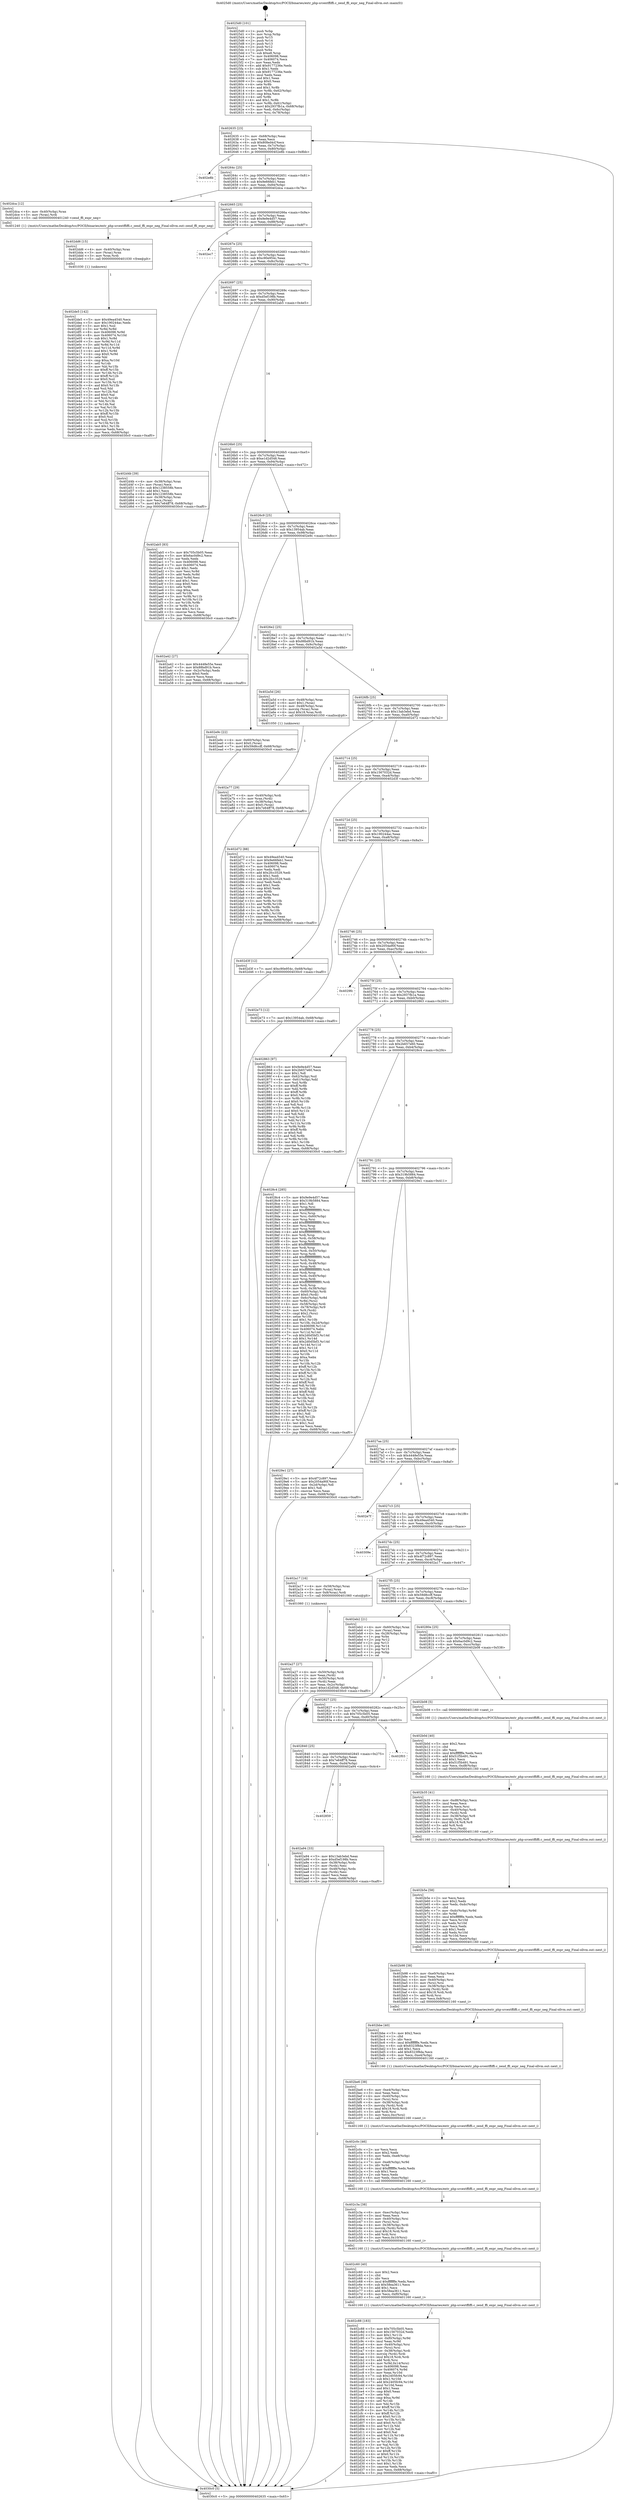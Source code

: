 digraph "0x4025d0" {
  label = "0x4025d0 (/mnt/c/Users/mathe/Desktop/tcc/POCII/binaries/extr_php-srcextffiffi.c_zend_ffi_expr_neg_Final-ollvm.out::main(0))"
  labelloc = "t"
  node[shape=record]

  Entry [label="",width=0.3,height=0.3,shape=circle,fillcolor=black,style=filled]
  "0x402635" [label="{
     0x402635 [23]\l
     | [instrs]\l
     &nbsp;&nbsp;0x402635 \<+3\>: mov -0x68(%rbp),%eax\l
     &nbsp;&nbsp;0x402638 \<+2\>: mov %eax,%ecx\l
     &nbsp;&nbsp;0x40263a \<+6\>: sub $0x80fed4cf,%ecx\l
     &nbsp;&nbsp;0x402640 \<+3\>: mov %eax,-0x7c(%rbp)\l
     &nbsp;&nbsp;0x402643 \<+3\>: mov %ecx,-0x80(%rbp)\l
     &nbsp;&nbsp;0x402646 \<+6\>: je 0000000000402e8b \<main+0x8bb\>\l
  }"]
  "0x402e8b" [label="{
     0x402e8b\l
  }", style=dashed]
  "0x40264c" [label="{
     0x40264c [25]\l
     | [instrs]\l
     &nbsp;&nbsp;0x40264c \<+5\>: jmp 0000000000402651 \<main+0x81\>\l
     &nbsp;&nbsp;0x402651 \<+3\>: mov -0x7c(%rbp),%eax\l
     &nbsp;&nbsp;0x402654 \<+5\>: sub $0x9e66feb1,%eax\l
     &nbsp;&nbsp;0x402659 \<+6\>: mov %eax,-0x84(%rbp)\l
     &nbsp;&nbsp;0x40265f \<+6\>: je 0000000000402dca \<main+0x7fa\>\l
  }"]
  Exit [label="",width=0.3,height=0.3,shape=circle,fillcolor=black,style=filled,peripheries=2]
  "0x402dca" [label="{
     0x402dca [12]\l
     | [instrs]\l
     &nbsp;&nbsp;0x402dca \<+4\>: mov -0x40(%rbp),%rax\l
     &nbsp;&nbsp;0x402dce \<+3\>: mov (%rax),%rdi\l
     &nbsp;&nbsp;0x402dd1 \<+5\>: call 0000000000401240 \<zend_ffi_expr_neg\>\l
     | [calls]\l
     &nbsp;&nbsp;0x401240 \{1\} (/mnt/c/Users/mathe/Desktop/tcc/POCII/binaries/extr_php-srcextffiffi.c_zend_ffi_expr_neg_Final-ollvm.out::zend_ffi_expr_neg)\l
  }"]
  "0x402665" [label="{
     0x402665 [25]\l
     | [instrs]\l
     &nbsp;&nbsp;0x402665 \<+5\>: jmp 000000000040266a \<main+0x9a\>\l
     &nbsp;&nbsp;0x40266a \<+3\>: mov -0x7c(%rbp),%eax\l
     &nbsp;&nbsp;0x40266d \<+5\>: sub $0x9e9e4d57,%eax\l
     &nbsp;&nbsp;0x402672 \<+6\>: mov %eax,-0x88(%rbp)\l
     &nbsp;&nbsp;0x402678 \<+6\>: je 0000000000402ec7 \<main+0x8f7\>\l
  }"]
  "0x402de5" [label="{
     0x402de5 [142]\l
     | [instrs]\l
     &nbsp;&nbsp;0x402de5 \<+5\>: mov $0x49ea4540,%ecx\l
     &nbsp;&nbsp;0x402dea \<+5\>: mov $0x190244ac,%edx\l
     &nbsp;&nbsp;0x402def \<+3\>: mov $0x1,%sil\l
     &nbsp;&nbsp;0x402df2 \<+3\>: xor %r8d,%r8d\l
     &nbsp;&nbsp;0x402df5 \<+8\>: mov 0x406098,%r9d\l
     &nbsp;&nbsp;0x402dfd \<+8\>: mov 0x406074,%r10d\l
     &nbsp;&nbsp;0x402e05 \<+4\>: sub $0x1,%r8d\l
     &nbsp;&nbsp;0x402e09 \<+3\>: mov %r9d,%r11d\l
     &nbsp;&nbsp;0x402e0c \<+3\>: add %r8d,%r11d\l
     &nbsp;&nbsp;0x402e0f \<+4\>: imul %r11d,%r9d\l
     &nbsp;&nbsp;0x402e13 \<+4\>: and $0x1,%r9d\l
     &nbsp;&nbsp;0x402e17 \<+4\>: cmp $0x0,%r9d\l
     &nbsp;&nbsp;0x402e1b \<+3\>: sete %bl\l
     &nbsp;&nbsp;0x402e1e \<+4\>: cmp $0xa,%r10d\l
     &nbsp;&nbsp;0x402e22 \<+4\>: setl %r14b\l
     &nbsp;&nbsp;0x402e26 \<+3\>: mov %bl,%r15b\l
     &nbsp;&nbsp;0x402e29 \<+4\>: xor $0xff,%r15b\l
     &nbsp;&nbsp;0x402e2d \<+3\>: mov %r14b,%r12b\l
     &nbsp;&nbsp;0x402e30 \<+4\>: xor $0xff,%r12b\l
     &nbsp;&nbsp;0x402e34 \<+4\>: xor $0x0,%sil\l
     &nbsp;&nbsp;0x402e38 \<+3\>: mov %r15b,%r13b\l
     &nbsp;&nbsp;0x402e3b \<+4\>: and $0x0,%r13b\l
     &nbsp;&nbsp;0x402e3f \<+3\>: and %sil,%bl\l
     &nbsp;&nbsp;0x402e42 \<+3\>: mov %r12b,%al\l
     &nbsp;&nbsp;0x402e45 \<+2\>: and $0x0,%al\l
     &nbsp;&nbsp;0x402e47 \<+3\>: and %sil,%r14b\l
     &nbsp;&nbsp;0x402e4a \<+3\>: or %bl,%r13b\l
     &nbsp;&nbsp;0x402e4d \<+3\>: or %r14b,%al\l
     &nbsp;&nbsp;0x402e50 \<+3\>: xor %al,%r13b\l
     &nbsp;&nbsp;0x402e53 \<+3\>: or %r12b,%r15b\l
     &nbsp;&nbsp;0x402e56 \<+4\>: xor $0xff,%r15b\l
     &nbsp;&nbsp;0x402e5a \<+4\>: or $0x0,%sil\l
     &nbsp;&nbsp;0x402e5e \<+3\>: and %sil,%r15b\l
     &nbsp;&nbsp;0x402e61 \<+3\>: or %r15b,%r13b\l
     &nbsp;&nbsp;0x402e64 \<+4\>: test $0x1,%r13b\l
     &nbsp;&nbsp;0x402e68 \<+3\>: cmovne %edx,%ecx\l
     &nbsp;&nbsp;0x402e6b \<+3\>: mov %ecx,-0x68(%rbp)\l
     &nbsp;&nbsp;0x402e6e \<+5\>: jmp 00000000004030c0 \<main+0xaf0\>\l
  }"]
  "0x402ec7" [label="{
     0x402ec7\l
  }", style=dashed]
  "0x40267e" [label="{
     0x40267e [25]\l
     | [instrs]\l
     &nbsp;&nbsp;0x40267e \<+5\>: jmp 0000000000402683 \<main+0xb3\>\l
     &nbsp;&nbsp;0x402683 \<+3\>: mov -0x7c(%rbp),%eax\l
     &nbsp;&nbsp;0x402686 \<+5\>: sub $0xc90e954c,%eax\l
     &nbsp;&nbsp;0x40268b \<+6\>: mov %eax,-0x8c(%rbp)\l
     &nbsp;&nbsp;0x402691 \<+6\>: je 0000000000402d4b \<main+0x77b\>\l
  }"]
  "0x402dd6" [label="{
     0x402dd6 [15]\l
     | [instrs]\l
     &nbsp;&nbsp;0x402dd6 \<+4\>: mov -0x40(%rbp),%rax\l
     &nbsp;&nbsp;0x402dda \<+3\>: mov (%rax),%rax\l
     &nbsp;&nbsp;0x402ddd \<+3\>: mov %rax,%rdi\l
     &nbsp;&nbsp;0x402de0 \<+5\>: call 0000000000401030 \<free@plt\>\l
     | [calls]\l
     &nbsp;&nbsp;0x401030 \{1\} (unknown)\l
  }"]
  "0x402d4b" [label="{
     0x402d4b [39]\l
     | [instrs]\l
     &nbsp;&nbsp;0x402d4b \<+4\>: mov -0x38(%rbp),%rax\l
     &nbsp;&nbsp;0x402d4f \<+2\>: mov (%rax),%ecx\l
     &nbsp;&nbsp;0x402d51 \<+6\>: sub $0x1238558b,%ecx\l
     &nbsp;&nbsp;0x402d57 \<+3\>: add $0x1,%ecx\l
     &nbsp;&nbsp;0x402d5a \<+6\>: add $0x1238558b,%ecx\l
     &nbsp;&nbsp;0x402d60 \<+4\>: mov -0x38(%rbp),%rax\l
     &nbsp;&nbsp;0x402d64 \<+2\>: mov %ecx,(%rax)\l
     &nbsp;&nbsp;0x402d66 \<+7\>: movl $0x7e64ff78,-0x68(%rbp)\l
     &nbsp;&nbsp;0x402d6d \<+5\>: jmp 00000000004030c0 \<main+0xaf0\>\l
  }"]
  "0x402697" [label="{
     0x402697 [25]\l
     | [instrs]\l
     &nbsp;&nbsp;0x402697 \<+5\>: jmp 000000000040269c \<main+0xcc\>\l
     &nbsp;&nbsp;0x40269c \<+3\>: mov -0x7c(%rbp),%eax\l
     &nbsp;&nbsp;0x40269f \<+5\>: sub $0xd5ef198b,%eax\l
     &nbsp;&nbsp;0x4026a4 \<+6\>: mov %eax,-0x90(%rbp)\l
     &nbsp;&nbsp;0x4026aa \<+6\>: je 0000000000402ab5 \<main+0x4e5\>\l
  }"]
  "0x402c88" [label="{
     0x402c88 [183]\l
     | [instrs]\l
     &nbsp;&nbsp;0x402c88 \<+5\>: mov $0x705c5b05,%ecx\l
     &nbsp;&nbsp;0x402c8d \<+5\>: mov $0x1567032d,%edx\l
     &nbsp;&nbsp;0x402c92 \<+3\>: mov $0x1,%r11b\l
     &nbsp;&nbsp;0x402c95 \<+7\>: mov -0xf0(%rbp),%r9d\l
     &nbsp;&nbsp;0x402c9c \<+4\>: imul %eax,%r9d\l
     &nbsp;&nbsp;0x402ca0 \<+4\>: mov -0x40(%rbp),%rsi\l
     &nbsp;&nbsp;0x402ca4 \<+3\>: mov (%rsi),%rsi\l
     &nbsp;&nbsp;0x402ca7 \<+4\>: mov -0x38(%rbp),%rdi\l
     &nbsp;&nbsp;0x402cab \<+3\>: movslq (%rdi),%rdi\l
     &nbsp;&nbsp;0x402cae \<+4\>: imul $0x18,%rdi,%rdi\l
     &nbsp;&nbsp;0x402cb2 \<+3\>: add %rdi,%rsi\l
     &nbsp;&nbsp;0x402cb5 \<+4\>: mov %r9d,0x14(%rsi)\l
     &nbsp;&nbsp;0x402cb9 \<+7\>: mov 0x406098,%eax\l
     &nbsp;&nbsp;0x402cc0 \<+8\>: mov 0x406074,%r9d\l
     &nbsp;&nbsp;0x402cc8 \<+3\>: mov %eax,%r10d\l
     &nbsp;&nbsp;0x402ccb \<+7\>: sub $0x2405fc94,%r10d\l
     &nbsp;&nbsp;0x402cd2 \<+4\>: sub $0x1,%r10d\l
     &nbsp;&nbsp;0x402cd6 \<+7\>: add $0x2405fc94,%r10d\l
     &nbsp;&nbsp;0x402cdd \<+4\>: imul %r10d,%eax\l
     &nbsp;&nbsp;0x402ce1 \<+3\>: and $0x1,%eax\l
     &nbsp;&nbsp;0x402ce4 \<+3\>: cmp $0x0,%eax\l
     &nbsp;&nbsp;0x402ce7 \<+3\>: sete %bl\l
     &nbsp;&nbsp;0x402cea \<+4\>: cmp $0xa,%r9d\l
     &nbsp;&nbsp;0x402cee \<+4\>: setl %r14b\l
     &nbsp;&nbsp;0x402cf2 \<+3\>: mov %bl,%r15b\l
     &nbsp;&nbsp;0x402cf5 \<+4\>: xor $0xff,%r15b\l
     &nbsp;&nbsp;0x402cf9 \<+3\>: mov %r14b,%r12b\l
     &nbsp;&nbsp;0x402cfc \<+4\>: xor $0xff,%r12b\l
     &nbsp;&nbsp;0x402d00 \<+4\>: xor $0x0,%r11b\l
     &nbsp;&nbsp;0x402d04 \<+3\>: mov %r15b,%r13b\l
     &nbsp;&nbsp;0x402d07 \<+4\>: and $0x0,%r13b\l
     &nbsp;&nbsp;0x402d0b \<+3\>: and %r11b,%bl\l
     &nbsp;&nbsp;0x402d0e \<+3\>: mov %r12b,%al\l
     &nbsp;&nbsp;0x402d11 \<+2\>: and $0x0,%al\l
     &nbsp;&nbsp;0x402d13 \<+3\>: and %r11b,%r14b\l
     &nbsp;&nbsp;0x402d16 \<+3\>: or %bl,%r13b\l
     &nbsp;&nbsp;0x402d19 \<+3\>: or %r14b,%al\l
     &nbsp;&nbsp;0x402d1c \<+3\>: xor %al,%r13b\l
     &nbsp;&nbsp;0x402d1f \<+3\>: or %r12b,%r15b\l
     &nbsp;&nbsp;0x402d22 \<+4\>: xor $0xff,%r15b\l
     &nbsp;&nbsp;0x402d26 \<+4\>: or $0x0,%r11b\l
     &nbsp;&nbsp;0x402d2a \<+3\>: and %r11b,%r15b\l
     &nbsp;&nbsp;0x402d2d \<+3\>: or %r15b,%r13b\l
     &nbsp;&nbsp;0x402d30 \<+4\>: test $0x1,%r13b\l
     &nbsp;&nbsp;0x402d34 \<+3\>: cmovne %edx,%ecx\l
     &nbsp;&nbsp;0x402d37 \<+3\>: mov %ecx,-0x68(%rbp)\l
     &nbsp;&nbsp;0x402d3a \<+5\>: jmp 00000000004030c0 \<main+0xaf0\>\l
  }"]
  "0x402ab5" [label="{
     0x402ab5 [83]\l
     | [instrs]\l
     &nbsp;&nbsp;0x402ab5 \<+5\>: mov $0x705c5b05,%eax\l
     &nbsp;&nbsp;0x402aba \<+5\>: mov $0x6ac0d9c2,%ecx\l
     &nbsp;&nbsp;0x402abf \<+2\>: xor %edx,%edx\l
     &nbsp;&nbsp;0x402ac1 \<+7\>: mov 0x406098,%esi\l
     &nbsp;&nbsp;0x402ac8 \<+7\>: mov 0x406074,%edi\l
     &nbsp;&nbsp;0x402acf \<+3\>: sub $0x1,%edx\l
     &nbsp;&nbsp;0x402ad2 \<+3\>: mov %esi,%r8d\l
     &nbsp;&nbsp;0x402ad5 \<+3\>: add %edx,%r8d\l
     &nbsp;&nbsp;0x402ad8 \<+4\>: imul %r8d,%esi\l
     &nbsp;&nbsp;0x402adc \<+3\>: and $0x1,%esi\l
     &nbsp;&nbsp;0x402adf \<+3\>: cmp $0x0,%esi\l
     &nbsp;&nbsp;0x402ae2 \<+4\>: sete %r9b\l
     &nbsp;&nbsp;0x402ae6 \<+3\>: cmp $0xa,%edi\l
     &nbsp;&nbsp;0x402ae9 \<+4\>: setl %r10b\l
     &nbsp;&nbsp;0x402aed \<+3\>: mov %r9b,%r11b\l
     &nbsp;&nbsp;0x402af0 \<+3\>: and %r10b,%r11b\l
     &nbsp;&nbsp;0x402af3 \<+3\>: xor %r10b,%r9b\l
     &nbsp;&nbsp;0x402af6 \<+3\>: or %r9b,%r11b\l
     &nbsp;&nbsp;0x402af9 \<+4\>: test $0x1,%r11b\l
     &nbsp;&nbsp;0x402afd \<+3\>: cmovne %ecx,%eax\l
     &nbsp;&nbsp;0x402b00 \<+3\>: mov %eax,-0x68(%rbp)\l
     &nbsp;&nbsp;0x402b03 \<+5\>: jmp 00000000004030c0 \<main+0xaf0\>\l
  }"]
  "0x4026b0" [label="{
     0x4026b0 [25]\l
     | [instrs]\l
     &nbsp;&nbsp;0x4026b0 \<+5\>: jmp 00000000004026b5 \<main+0xe5\>\l
     &nbsp;&nbsp;0x4026b5 \<+3\>: mov -0x7c(%rbp),%eax\l
     &nbsp;&nbsp;0x4026b8 \<+5\>: sub $0xe1d2d548,%eax\l
     &nbsp;&nbsp;0x4026bd \<+6\>: mov %eax,-0x94(%rbp)\l
     &nbsp;&nbsp;0x4026c3 \<+6\>: je 0000000000402a42 \<main+0x472\>\l
  }"]
  "0x402c60" [label="{
     0x402c60 [40]\l
     | [instrs]\l
     &nbsp;&nbsp;0x402c60 \<+5\>: mov $0x2,%ecx\l
     &nbsp;&nbsp;0x402c65 \<+1\>: cltd\l
     &nbsp;&nbsp;0x402c66 \<+2\>: idiv %ecx\l
     &nbsp;&nbsp;0x402c68 \<+6\>: imul $0xfffffffe,%edx,%ecx\l
     &nbsp;&nbsp;0x402c6e \<+6\>: sub $0x58ea3611,%ecx\l
     &nbsp;&nbsp;0x402c74 \<+3\>: add $0x1,%ecx\l
     &nbsp;&nbsp;0x402c77 \<+6\>: add $0x58ea3611,%ecx\l
     &nbsp;&nbsp;0x402c7d \<+6\>: mov %ecx,-0xf0(%rbp)\l
     &nbsp;&nbsp;0x402c83 \<+5\>: call 0000000000401160 \<next_i\>\l
     | [calls]\l
     &nbsp;&nbsp;0x401160 \{1\} (/mnt/c/Users/mathe/Desktop/tcc/POCII/binaries/extr_php-srcextffiffi.c_zend_ffi_expr_neg_Final-ollvm.out::next_i)\l
  }"]
  "0x402a42" [label="{
     0x402a42 [27]\l
     | [instrs]\l
     &nbsp;&nbsp;0x402a42 \<+5\>: mov $0x4448e55e,%eax\l
     &nbsp;&nbsp;0x402a47 \<+5\>: mov $0x88bd91b,%ecx\l
     &nbsp;&nbsp;0x402a4c \<+3\>: mov -0x2c(%rbp),%edx\l
     &nbsp;&nbsp;0x402a4f \<+3\>: cmp $0x0,%edx\l
     &nbsp;&nbsp;0x402a52 \<+3\>: cmove %ecx,%eax\l
     &nbsp;&nbsp;0x402a55 \<+3\>: mov %eax,-0x68(%rbp)\l
     &nbsp;&nbsp;0x402a58 \<+5\>: jmp 00000000004030c0 \<main+0xaf0\>\l
  }"]
  "0x4026c9" [label="{
     0x4026c9 [25]\l
     | [instrs]\l
     &nbsp;&nbsp;0x4026c9 \<+5\>: jmp 00000000004026ce \<main+0xfe\>\l
     &nbsp;&nbsp;0x4026ce \<+3\>: mov -0x7c(%rbp),%eax\l
     &nbsp;&nbsp;0x4026d1 \<+5\>: sub $0x13954ab,%eax\l
     &nbsp;&nbsp;0x4026d6 \<+6\>: mov %eax,-0x98(%rbp)\l
     &nbsp;&nbsp;0x4026dc \<+6\>: je 0000000000402e9c \<main+0x8cc\>\l
  }"]
  "0x402c3a" [label="{
     0x402c3a [38]\l
     | [instrs]\l
     &nbsp;&nbsp;0x402c3a \<+6\>: mov -0xec(%rbp),%ecx\l
     &nbsp;&nbsp;0x402c40 \<+3\>: imul %eax,%ecx\l
     &nbsp;&nbsp;0x402c43 \<+4\>: mov -0x40(%rbp),%rsi\l
     &nbsp;&nbsp;0x402c47 \<+3\>: mov (%rsi),%rsi\l
     &nbsp;&nbsp;0x402c4a \<+4\>: mov -0x38(%rbp),%rdi\l
     &nbsp;&nbsp;0x402c4e \<+3\>: movslq (%rdi),%rdi\l
     &nbsp;&nbsp;0x402c51 \<+4\>: imul $0x18,%rdi,%rdi\l
     &nbsp;&nbsp;0x402c55 \<+3\>: add %rdi,%rsi\l
     &nbsp;&nbsp;0x402c58 \<+3\>: mov %ecx,0x10(%rsi)\l
     &nbsp;&nbsp;0x402c5b \<+5\>: call 0000000000401160 \<next_i\>\l
     | [calls]\l
     &nbsp;&nbsp;0x401160 \{1\} (/mnt/c/Users/mathe/Desktop/tcc/POCII/binaries/extr_php-srcextffiffi.c_zend_ffi_expr_neg_Final-ollvm.out::next_i)\l
  }"]
  "0x402e9c" [label="{
     0x402e9c [22]\l
     | [instrs]\l
     &nbsp;&nbsp;0x402e9c \<+4\>: mov -0x60(%rbp),%rax\l
     &nbsp;&nbsp;0x402ea0 \<+6\>: movl $0x0,(%rax)\l
     &nbsp;&nbsp;0x402ea6 \<+7\>: movl $0x59d8ccff,-0x68(%rbp)\l
     &nbsp;&nbsp;0x402ead \<+5\>: jmp 00000000004030c0 \<main+0xaf0\>\l
  }"]
  "0x4026e2" [label="{
     0x4026e2 [25]\l
     | [instrs]\l
     &nbsp;&nbsp;0x4026e2 \<+5\>: jmp 00000000004026e7 \<main+0x117\>\l
     &nbsp;&nbsp;0x4026e7 \<+3\>: mov -0x7c(%rbp),%eax\l
     &nbsp;&nbsp;0x4026ea \<+5\>: sub $0x88bd91b,%eax\l
     &nbsp;&nbsp;0x4026ef \<+6\>: mov %eax,-0x9c(%rbp)\l
     &nbsp;&nbsp;0x4026f5 \<+6\>: je 0000000000402a5d \<main+0x48d\>\l
  }"]
  "0x402c0c" [label="{
     0x402c0c [46]\l
     | [instrs]\l
     &nbsp;&nbsp;0x402c0c \<+2\>: xor %ecx,%ecx\l
     &nbsp;&nbsp;0x402c0e \<+5\>: mov $0x2,%edx\l
     &nbsp;&nbsp;0x402c13 \<+6\>: mov %edx,-0xe8(%rbp)\l
     &nbsp;&nbsp;0x402c19 \<+1\>: cltd\l
     &nbsp;&nbsp;0x402c1a \<+7\>: mov -0xe8(%rbp),%r9d\l
     &nbsp;&nbsp;0x402c21 \<+3\>: idiv %r9d\l
     &nbsp;&nbsp;0x402c24 \<+6\>: imul $0xfffffffe,%edx,%edx\l
     &nbsp;&nbsp;0x402c2a \<+3\>: sub $0x1,%ecx\l
     &nbsp;&nbsp;0x402c2d \<+2\>: sub %ecx,%edx\l
     &nbsp;&nbsp;0x402c2f \<+6\>: mov %edx,-0xec(%rbp)\l
     &nbsp;&nbsp;0x402c35 \<+5\>: call 0000000000401160 \<next_i\>\l
     | [calls]\l
     &nbsp;&nbsp;0x401160 \{1\} (/mnt/c/Users/mathe/Desktop/tcc/POCII/binaries/extr_php-srcextffiffi.c_zend_ffi_expr_neg_Final-ollvm.out::next_i)\l
  }"]
  "0x402a5d" [label="{
     0x402a5d [26]\l
     | [instrs]\l
     &nbsp;&nbsp;0x402a5d \<+4\>: mov -0x48(%rbp),%rax\l
     &nbsp;&nbsp;0x402a61 \<+6\>: movl $0x1,(%rax)\l
     &nbsp;&nbsp;0x402a67 \<+4\>: mov -0x48(%rbp),%rax\l
     &nbsp;&nbsp;0x402a6b \<+3\>: movslq (%rax),%rax\l
     &nbsp;&nbsp;0x402a6e \<+4\>: imul $0x18,%rax,%rdi\l
     &nbsp;&nbsp;0x402a72 \<+5\>: call 0000000000401050 \<malloc@plt\>\l
     | [calls]\l
     &nbsp;&nbsp;0x401050 \{1\} (unknown)\l
  }"]
  "0x4026fb" [label="{
     0x4026fb [25]\l
     | [instrs]\l
     &nbsp;&nbsp;0x4026fb \<+5\>: jmp 0000000000402700 \<main+0x130\>\l
     &nbsp;&nbsp;0x402700 \<+3\>: mov -0x7c(%rbp),%eax\l
     &nbsp;&nbsp;0x402703 \<+5\>: sub $0x13ab3ebd,%eax\l
     &nbsp;&nbsp;0x402708 \<+6\>: mov %eax,-0xa0(%rbp)\l
     &nbsp;&nbsp;0x40270e \<+6\>: je 0000000000402d72 \<main+0x7a2\>\l
  }"]
  "0x402be6" [label="{
     0x402be6 [38]\l
     | [instrs]\l
     &nbsp;&nbsp;0x402be6 \<+6\>: mov -0xe4(%rbp),%ecx\l
     &nbsp;&nbsp;0x402bec \<+3\>: imul %eax,%ecx\l
     &nbsp;&nbsp;0x402bef \<+4\>: mov -0x40(%rbp),%rsi\l
     &nbsp;&nbsp;0x402bf3 \<+3\>: mov (%rsi),%rsi\l
     &nbsp;&nbsp;0x402bf6 \<+4\>: mov -0x38(%rbp),%rdi\l
     &nbsp;&nbsp;0x402bfa \<+3\>: movslq (%rdi),%rdi\l
     &nbsp;&nbsp;0x402bfd \<+4\>: imul $0x18,%rdi,%rdi\l
     &nbsp;&nbsp;0x402c01 \<+3\>: add %rdi,%rsi\l
     &nbsp;&nbsp;0x402c04 \<+3\>: mov %ecx,0xc(%rsi)\l
     &nbsp;&nbsp;0x402c07 \<+5\>: call 0000000000401160 \<next_i\>\l
     | [calls]\l
     &nbsp;&nbsp;0x401160 \{1\} (/mnt/c/Users/mathe/Desktop/tcc/POCII/binaries/extr_php-srcextffiffi.c_zend_ffi_expr_neg_Final-ollvm.out::next_i)\l
  }"]
  "0x402d72" [label="{
     0x402d72 [88]\l
     | [instrs]\l
     &nbsp;&nbsp;0x402d72 \<+5\>: mov $0x49ea4540,%eax\l
     &nbsp;&nbsp;0x402d77 \<+5\>: mov $0x9e66feb1,%ecx\l
     &nbsp;&nbsp;0x402d7c \<+7\>: mov 0x406098,%edx\l
     &nbsp;&nbsp;0x402d83 \<+7\>: mov 0x406074,%esi\l
     &nbsp;&nbsp;0x402d8a \<+2\>: mov %edx,%edi\l
     &nbsp;&nbsp;0x402d8c \<+6\>: add $0x2fcc3529,%edi\l
     &nbsp;&nbsp;0x402d92 \<+3\>: sub $0x1,%edi\l
     &nbsp;&nbsp;0x402d95 \<+6\>: sub $0x2fcc3529,%edi\l
     &nbsp;&nbsp;0x402d9b \<+3\>: imul %edi,%edx\l
     &nbsp;&nbsp;0x402d9e \<+3\>: and $0x1,%edx\l
     &nbsp;&nbsp;0x402da1 \<+3\>: cmp $0x0,%edx\l
     &nbsp;&nbsp;0x402da4 \<+4\>: sete %r8b\l
     &nbsp;&nbsp;0x402da8 \<+3\>: cmp $0xa,%esi\l
     &nbsp;&nbsp;0x402dab \<+4\>: setl %r9b\l
     &nbsp;&nbsp;0x402daf \<+3\>: mov %r8b,%r10b\l
     &nbsp;&nbsp;0x402db2 \<+3\>: and %r9b,%r10b\l
     &nbsp;&nbsp;0x402db5 \<+3\>: xor %r9b,%r8b\l
     &nbsp;&nbsp;0x402db8 \<+3\>: or %r8b,%r10b\l
     &nbsp;&nbsp;0x402dbb \<+4\>: test $0x1,%r10b\l
     &nbsp;&nbsp;0x402dbf \<+3\>: cmovne %ecx,%eax\l
     &nbsp;&nbsp;0x402dc2 \<+3\>: mov %eax,-0x68(%rbp)\l
     &nbsp;&nbsp;0x402dc5 \<+5\>: jmp 00000000004030c0 \<main+0xaf0\>\l
  }"]
  "0x402714" [label="{
     0x402714 [25]\l
     | [instrs]\l
     &nbsp;&nbsp;0x402714 \<+5\>: jmp 0000000000402719 \<main+0x149\>\l
     &nbsp;&nbsp;0x402719 \<+3\>: mov -0x7c(%rbp),%eax\l
     &nbsp;&nbsp;0x40271c \<+5\>: sub $0x1567032d,%eax\l
     &nbsp;&nbsp;0x402721 \<+6\>: mov %eax,-0xa4(%rbp)\l
     &nbsp;&nbsp;0x402727 \<+6\>: je 0000000000402d3f \<main+0x76f\>\l
  }"]
  "0x402bbe" [label="{
     0x402bbe [40]\l
     | [instrs]\l
     &nbsp;&nbsp;0x402bbe \<+5\>: mov $0x2,%ecx\l
     &nbsp;&nbsp;0x402bc3 \<+1\>: cltd\l
     &nbsp;&nbsp;0x402bc4 \<+2\>: idiv %ecx\l
     &nbsp;&nbsp;0x402bc6 \<+6\>: imul $0xfffffffe,%edx,%ecx\l
     &nbsp;&nbsp;0x402bcc \<+6\>: sub $0x8323f8da,%ecx\l
     &nbsp;&nbsp;0x402bd2 \<+3\>: add $0x1,%ecx\l
     &nbsp;&nbsp;0x402bd5 \<+6\>: add $0x8323f8da,%ecx\l
     &nbsp;&nbsp;0x402bdb \<+6\>: mov %ecx,-0xe4(%rbp)\l
     &nbsp;&nbsp;0x402be1 \<+5\>: call 0000000000401160 \<next_i\>\l
     | [calls]\l
     &nbsp;&nbsp;0x401160 \{1\} (/mnt/c/Users/mathe/Desktop/tcc/POCII/binaries/extr_php-srcextffiffi.c_zend_ffi_expr_neg_Final-ollvm.out::next_i)\l
  }"]
  "0x402d3f" [label="{
     0x402d3f [12]\l
     | [instrs]\l
     &nbsp;&nbsp;0x402d3f \<+7\>: movl $0xc90e954c,-0x68(%rbp)\l
     &nbsp;&nbsp;0x402d46 \<+5\>: jmp 00000000004030c0 \<main+0xaf0\>\l
  }"]
  "0x40272d" [label="{
     0x40272d [25]\l
     | [instrs]\l
     &nbsp;&nbsp;0x40272d \<+5\>: jmp 0000000000402732 \<main+0x162\>\l
     &nbsp;&nbsp;0x402732 \<+3\>: mov -0x7c(%rbp),%eax\l
     &nbsp;&nbsp;0x402735 \<+5\>: sub $0x190244ac,%eax\l
     &nbsp;&nbsp;0x40273a \<+6\>: mov %eax,-0xa8(%rbp)\l
     &nbsp;&nbsp;0x402740 \<+6\>: je 0000000000402e73 \<main+0x8a3\>\l
  }"]
  "0x402b98" [label="{
     0x402b98 [38]\l
     | [instrs]\l
     &nbsp;&nbsp;0x402b98 \<+6\>: mov -0xe0(%rbp),%ecx\l
     &nbsp;&nbsp;0x402b9e \<+3\>: imul %eax,%ecx\l
     &nbsp;&nbsp;0x402ba1 \<+4\>: mov -0x40(%rbp),%rsi\l
     &nbsp;&nbsp;0x402ba5 \<+3\>: mov (%rsi),%rsi\l
     &nbsp;&nbsp;0x402ba8 \<+4\>: mov -0x38(%rbp),%rdi\l
     &nbsp;&nbsp;0x402bac \<+3\>: movslq (%rdi),%rdi\l
     &nbsp;&nbsp;0x402baf \<+4\>: imul $0x18,%rdi,%rdi\l
     &nbsp;&nbsp;0x402bb3 \<+3\>: add %rdi,%rsi\l
     &nbsp;&nbsp;0x402bb6 \<+3\>: mov %ecx,0x8(%rsi)\l
     &nbsp;&nbsp;0x402bb9 \<+5\>: call 0000000000401160 \<next_i\>\l
     | [calls]\l
     &nbsp;&nbsp;0x401160 \{1\} (/mnt/c/Users/mathe/Desktop/tcc/POCII/binaries/extr_php-srcextffiffi.c_zend_ffi_expr_neg_Final-ollvm.out::next_i)\l
  }"]
  "0x402e73" [label="{
     0x402e73 [12]\l
     | [instrs]\l
     &nbsp;&nbsp;0x402e73 \<+7\>: movl $0x13954ab,-0x68(%rbp)\l
     &nbsp;&nbsp;0x402e7a \<+5\>: jmp 00000000004030c0 \<main+0xaf0\>\l
  }"]
  "0x402746" [label="{
     0x402746 [25]\l
     | [instrs]\l
     &nbsp;&nbsp;0x402746 \<+5\>: jmp 000000000040274b \<main+0x17b\>\l
     &nbsp;&nbsp;0x40274b \<+3\>: mov -0x7c(%rbp),%eax\l
     &nbsp;&nbsp;0x40274e \<+5\>: sub $0x2054a90f,%eax\l
     &nbsp;&nbsp;0x402753 \<+6\>: mov %eax,-0xac(%rbp)\l
     &nbsp;&nbsp;0x402759 \<+6\>: je 00000000004029fc \<main+0x42c\>\l
  }"]
  "0x402b5e" [label="{
     0x402b5e [58]\l
     | [instrs]\l
     &nbsp;&nbsp;0x402b5e \<+2\>: xor %ecx,%ecx\l
     &nbsp;&nbsp;0x402b60 \<+5\>: mov $0x2,%edx\l
     &nbsp;&nbsp;0x402b65 \<+6\>: mov %edx,-0xdc(%rbp)\l
     &nbsp;&nbsp;0x402b6b \<+1\>: cltd\l
     &nbsp;&nbsp;0x402b6c \<+7\>: mov -0xdc(%rbp),%r9d\l
     &nbsp;&nbsp;0x402b73 \<+3\>: idiv %r9d\l
     &nbsp;&nbsp;0x402b76 \<+6\>: imul $0xfffffffe,%edx,%edx\l
     &nbsp;&nbsp;0x402b7c \<+3\>: mov %ecx,%r10d\l
     &nbsp;&nbsp;0x402b7f \<+3\>: sub %edx,%r10d\l
     &nbsp;&nbsp;0x402b82 \<+2\>: mov %ecx,%edx\l
     &nbsp;&nbsp;0x402b84 \<+3\>: sub $0x1,%edx\l
     &nbsp;&nbsp;0x402b87 \<+3\>: add %edx,%r10d\l
     &nbsp;&nbsp;0x402b8a \<+3\>: sub %r10d,%ecx\l
     &nbsp;&nbsp;0x402b8d \<+6\>: mov %ecx,-0xe0(%rbp)\l
     &nbsp;&nbsp;0x402b93 \<+5\>: call 0000000000401160 \<next_i\>\l
     | [calls]\l
     &nbsp;&nbsp;0x401160 \{1\} (/mnt/c/Users/mathe/Desktop/tcc/POCII/binaries/extr_php-srcextffiffi.c_zend_ffi_expr_neg_Final-ollvm.out::next_i)\l
  }"]
  "0x4029fc" [label="{
     0x4029fc\l
  }", style=dashed]
  "0x40275f" [label="{
     0x40275f [25]\l
     | [instrs]\l
     &nbsp;&nbsp;0x40275f \<+5\>: jmp 0000000000402764 \<main+0x194\>\l
     &nbsp;&nbsp;0x402764 \<+3\>: mov -0x7c(%rbp),%eax\l
     &nbsp;&nbsp;0x402767 \<+5\>: sub $0x2937fb1a,%eax\l
     &nbsp;&nbsp;0x40276c \<+6\>: mov %eax,-0xb0(%rbp)\l
     &nbsp;&nbsp;0x402772 \<+6\>: je 0000000000402863 \<main+0x293\>\l
  }"]
  "0x402b35" [label="{
     0x402b35 [41]\l
     | [instrs]\l
     &nbsp;&nbsp;0x402b35 \<+6\>: mov -0xd8(%rbp),%ecx\l
     &nbsp;&nbsp;0x402b3b \<+3\>: imul %eax,%ecx\l
     &nbsp;&nbsp;0x402b3e \<+3\>: movslq %ecx,%rsi\l
     &nbsp;&nbsp;0x402b41 \<+4\>: mov -0x40(%rbp),%rdi\l
     &nbsp;&nbsp;0x402b45 \<+3\>: mov (%rdi),%rdi\l
     &nbsp;&nbsp;0x402b48 \<+4\>: mov -0x38(%rbp),%r8\l
     &nbsp;&nbsp;0x402b4c \<+3\>: movslq (%r8),%r8\l
     &nbsp;&nbsp;0x402b4f \<+4\>: imul $0x18,%r8,%r8\l
     &nbsp;&nbsp;0x402b53 \<+3\>: add %r8,%rdi\l
     &nbsp;&nbsp;0x402b56 \<+3\>: mov %rsi,(%rdi)\l
     &nbsp;&nbsp;0x402b59 \<+5\>: call 0000000000401160 \<next_i\>\l
     | [calls]\l
     &nbsp;&nbsp;0x401160 \{1\} (/mnt/c/Users/mathe/Desktop/tcc/POCII/binaries/extr_php-srcextffiffi.c_zend_ffi_expr_neg_Final-ollvm.out::next_i)\l
  }"]
  "0x402863" [label="{
     0x402863 [97]\l
     | [instrs]\l
     &nbsp;&nbsp;0x402863 \<+5\>: mov $0x9e9e4d57,%eax\l
     &nbsp;&nbsp;0x402868 \<+5\>: mov $0x2b657e60,%ecx\l
     &nbsp;&nbsp;0x40286d \<+2\>: mov $0x1,%dl\l
     &nbsp;&nbsp;0x40286f \<+4\>: mov -0x62(%rbp),%sil\l
     &nbsp;&nbsp;0x402873 \<+4\>: mov -0x61(%rbp),%dil\l
     &nbsp;&nbsp;0x402877 \<+3\>: mov %sil,%r8b\l
     &nbsp;&nbsp;0x40287a \<+4\>: xor $0xff,%r8b\l
     &nbsp;&nbsp;0x40287e \<+3\>: mov %dil,%r9b\l
     &nbsp;&nbsp;0x402881 \<+4\>: xor $0xff,%r9b\l
     &nbsp;&nbsp;0x402885 \<+3\>: xor $0x0,%dl\l
     &nbsp;&nbsp;0x402888 \<+3\>: mov %r8b,%r10b\l
     &nbsp;&nbsp;0x40288b \<+4\>: and $0x0,%r10b\l
     &nbsp;&nbsp;0x40288f \<+3\>: and %dl,%sil\l
     &nbsp;&nbsp;0x402892 \<+3\>: mov %r9b,%r11b\l
     &nbsp;&nbsp;0x402895 \<+4\>: and $0x0,%r11b\l
     &nbsp;&nbsp;0x402899 \<+3\>: and %dl,%dil\l
     &nbsp;&nbsp;0x40289c \<+3\>: or %sil,%r10b\l
     &nbsp;&nbsp;0x40289f \<+3\>: or %dil,%r11b\l
     &nbsp;&nbsp;0x4028a2 \<+3\>: xor %r11b,%r10b\l
     &nbsp;&nbsp;0x4028a5 \<+3\>: or %r9b,%r8b\l
     &nbsp;&nbsp;0x4028a8 \<+4\>: xor $0xff,%r8b\l
     &nbsp;&nbsp;0x4028ac \<+3\>: or $0x0,%dl\l
     &nbsp;&nbsp;0x4028af \<+3\>: and %dl,%r8b\l
     &nbsp;&nbsp;0x4028b2 \<+3\>: or %r8b,%r10b\l
     &nbsp;&nbsp;0x4028b5 \<+4\>: test $0x1,%r10b\l
     &nbsp;&nbsp;0x4028b9 \<+3\>: cmovne %ecx,%eax\l
     &nbsp;&nbsp;0x4028bc \<+3\>: mov %eax,-0x68(%rbp)\l
     &nbsp;&nbsp;0x4028bf \<+5\>: jmp 00000000004030c0 \<main+0xaf0\>\l
  }"]
  "0x402778" [label="{
     0x402778 [25]\l
     | [instrs]\l
     &nbsp;&nbsp;0x402778 \<+5\>: jmp 000000000040277d \<main+0x1ad\>\l
     &nbsp;&nbsp;0x40277d \<+3\>: mov -0x7c(%rbp),%eax\l
     &nbsp;&nbsp;0x402780 \<+5\>: sub $0x2b657e60,%eax\l
     &nbsp;&nbsp;0x402785 \<+6\>: mov %eax,-0xb4(%rbp)\l
     &nbsp;&nbsp;0x40278b \<+6\>: je 00000000004028c4 \<main+0x2f4\>\l
  }"]
  "0x4030c0" [label="{
     0x4030c0 [5]\l
     | [instrs]\l
     &nbsp;&nbsp;0x4030c0 \<+5\>: jmp 0000000000402635 \<main+0x65\>\l
  }"]
  "0x4025d0" [label="{
     0x4025d0 [101]\l
     | [instrs]\l
     &nbsp;&nbsp;0x4025d0 \<+1\>: push %rbp\l
     &nbsp;&nbsp;0x4025d1 \<+3\>: mov %rsp,%rbp\l
     &nbsp;&nbsp;0x4025d4 \<+2\>: push %r15\l
     &nbsp;&nbsp;0x4025d6 \<+2\>: push %r14\l
     &nbsp;&nbsp;0x4025d8 \<+2\>: push %r13\l
     &nbsp;&nbsp;0x4025da \<+2\>: push %r12\l
     &nbsp;&nbsp;0x4025dc \<+1\>: push %rbx\l
     &nbsp;&nbsp;0x4025dd \<+7\>: sub $0xe8,%rsp\l
     &nbsp;&nbsp;0x4025e4 \<+7\>: mov 0x406098,%eax\l
     &nbsp;&nbsp;0x4025eb \<+7\>: mov 0x406074,%ecx\l
     &nbsp;&nbsp;0x4025f2 \<+2\>: mov %eax,%edx\l
     &nbsp;&nbsp;0x4025f4 \<+6\>: add $0x9177236e,%edx\l
     &nbsp;&nbsp;0x4025fa \<+3\>: sub $0x1,%edx\l
     &nbsp;&nbsp;0x4025fd \<+6\>: sub $0x9177236e,%edx\l
     &nbsp;&nbsp;0x402603 \<+3\>: imul %edx,%eax\l
     &nbsp;&nbsp;0x402606 \<+3\>: and $0x1,%eax\l
     &nbsp;&nbsp;0x402609 \<+3\>: cmp $0x0,%eax\l
     &nbsp;&nbsp;0x40260c \<+4\>: sete %r8b\l
     &nbsp;&nbsp;0x402610 \<+4\>: and $0x1,%r8b\l
     &nbsp;&nbsp;0x402614 \<+4\>: mov %r8b,-0x62(%rbp)\l
     &nbsp;&nbsp;0x402618 \<+3\>: cmp $0xa,%ecx\l
     &nbsp;&nbsp;0x40261b \<+4\>: setl %r8b\l
     &nbsp;&nbsp;0x40261f \<+4\>: and $0x1,%r8b\l
     &nbsp;&nbsp;0x402623 \<+4\>: mov %r8b,-0x61(%rbp)\l
     &nbsp;&nbsp;0x402627 \<+7\>: movl $0x2937fb1a,-0x68(%rbp)\l
     &nbsp;&nbsp;0x40262e \<+3\>: mov %edi,-0x6c(%rbp)\l
     &nbsp;&nbsp;0x402631 \<+4\>: mov %rsi,-0x78(%rbp)\l
  }"]
  "0x402b0d" [label="{
     0x402b0d [40]\l
     | [instrs]\l
     &nbsp;&nbsp;0x402b0d \<+5\>: mov $0x2,%ecx\l
     &nbsp;&nbsp;0x402b12 \<+1\>: cltd\l
     &nbsp;&nbsp;0x402b13 \<+2\>: idiv %ecx\l
     &nbsp;&nbsp;0x402b15 \<+6\>: imul $0xfffffffe,%edx,%ecx\l
     &nbsp;&nbsp;0x402b1b \<+6\>: add $0x51f5b491,%ecx\l
     &nbsp;&nbsp;0x402b21 \<+3\>: add $0x1,%ecx\l
     &nbsp;&nbsp;0x402b24 \<+6\>: sub $0x51f5b491,%ecx\l
     &nbsp;&nbsp;0x402b2a \<+6\>: mov %ecx,-0xd8(%rbp)\l
     &nbsp;&nbsp;0x402b30 \<+5\>: call 0000000000401160 \<next_i\>\l
     | [calls]\l
     &nbsp;&nbsp;0x401160 \{1\} (/mnt/c/Users/mathe/Desktop/tcc/POCII/binaries/extr_php-srcextffiffi.c_zend_ffi_expr_neg_Final-ollvm.out::next_i)\l
  }"]
  "0x4028c4" [label="{
     0x4028c4 [285]\l
     | [instrs]\l
     &nbsp;&nbsp;0x4028c4 \<+5\>: mov $0x9e9e4d57,%eax\l
     &nbsp;&nbsp;0x4028c9 \<+5\>: mov $0x319b5884,%ecx\l
     &nbsp;&nbsp;0x4028ce \<+2\>: mov $0x1,%dl\l
     &nbsp;&nbsp;0x4028d0 \<+3\>: mov %rsp,%rsi\l
     &nbsp;&nbsp;0x4028d3 \<+4\>: add $0xfffffffffffffff0,%rsi\l
     &nbsp;&nbsp;0x4028d7 \<+3\>: mov %rsi,%rsp\l
     &nbsp;&nbsp;0x4028da \<+4\>: mov %rsi,-0x60(%rbp)\l
     &nbsp;&nbsp;0x4028de \<+3\>: mov %rsp,%rsi\l
     &nbsp;&nbsp;0x4028e1 \<+4\>: add $0xfffffffffffffff0,%rsi\l
     &nbsp;&nbsp;0x4028e5 \<+3\>: mov %rsi,%rsp\l
     &nbsp;&nbsp;0x4028e8 \<+3\>: mov %rsp,%rdi\l
     &nbsp;&nbsp;0x4028eb \<+4\>: add $0xfffffffffffffff0,%rdi\l
     &nbsp;&nbsp;0x4028ef \<+3\>: mov %rdi,%rsp\l
     &nbsp;&nbsp;0x4028f2 \<+4\>: mov %rdi,-0x58(%rbp)\l
     &nbsp;&nbsp;0x4028f6 \<+3\>: mov %rsp,%rdi\l
     &nbsp;&nbsp;0x4028f9 \<+4\>: add $0xfffffffffffffff0,%rdi\l
     &nbsp;&nbsp;0x4028fd \<+3\>: mov %rdi,%rsp\l
     &nbsp;&nbsp;0x402900 \<+4\>: mov %rdi,-0x50(%rbp)\l
     &nbsp;&nbsp;0x402904 \<+3\>: mov %rsp,%rdi\l
     &nbsp;&nbsp;0x402907 \<+4\>: add $0xfffffffffffffff0,%rdi\l
     &nbsp;&nbsp;0x40290b \<+3\>: mov %rdi,%rsp\l
     &nbsp;&nbsp;0x40290e \<+4\>: mov %rdi,-0x48(%rbp)\l
     &nbsp;&nbsp;0x402912 \<+3\>: mov %rsp,%rdi\l
     &nbsp;&nbsp;0x402915 \<+4\>: add $0xfffffffffffffff0,%rdi\l
     &nbsp;&nbsp;0x402919 \<+3\>: mov %rdi,%rsp\l
     &nbsp;&nbsp;0x40291c \<+4\>: mov %rdi,-0x40(%rbp)\l
     &nbsp;&nbsp;0x402920 \<+3\>: mov %rsp,%rdi\l
     &nbsp;&nbsp;0x402923 \<+4\>: add $0xfffffffffffffff0,%rdi\l
     &nbsp;&nbsp;0x402927 \<+3\>: mov %rdi,%rsp\l
     &nbsp;&nbsp;0x40292a \<+4\>: mov %rdi,-0x38(%rbp)\l
     &nbsp;&nbsp;0x40292e \<+4\>: mov -0x60(%rbp),%rdi\l
     &nbsp;&nbsp;0x402932 \<+6\>: movl $0x0,(%rdi)\l
     &nbsp;&nbsp;0x402938 \<+4\>: mov -0x6c(%rbp),%r8d\l
     &nbsp;&nbsp;0x40293c \<+3\>: mov %r8d,(%rsi)\l
     &nbsp;&nbsp;0x40293f \<+4\>: mov -0x58(%rbp),%rdi\l
     &nbsp;&nbsp;0x402943 \<+4\>: mov -0x78(%rbp),%r9\l
     &nbsp;&nbsp;0x402947 \<+3\>: mov %r9,(%rdi)\l
     &nbsp;&nbsp;0x40294a \<+3\>: cmpl $0x2,(%rsi)\l
     &nbsp;&nbsp;0x40294d \<+4\>: setne %r10b\l
     &nbsp;&nbsp;0x402951 \<+4\>: and $0x1,%r10b\l
     &nbsp;&nbsp;0x402955 \<+4\>: mov %r10b,-0x2d(%rbp)\l
     &nbsp;&nbsp;0x402959 \<+8\>: mov 0x406098,%r11d\l
     &nbsp;&nbsp;0x402961 \<+7\>: mov 0x406074,%ebx\l
     &nbsp;&nbsp;0x402968 \<+3\>: mov %r11d,%r14d\l
     &nbsp;&nbsp;0x40296b \<+7\>: sub $0x2d0d5bf3,%r14d\l
     &nbsp;&nbsp;0x402972 \<+4\>: sub $0x1,%r14d\l
     &nbsp;&nbsp;0x402976 \<+7\>: add $0x2d0d5bf3,%r14d\l
     &nbsp;&nbsp;0x40297d \<+4\>: imul %r14d,%r11d\l
     &nbsp;&nbsp;0x402981 \<+4\>: and $0x1,%r11d\l
     &nbsp;&nbsp;0x402985 \<+4\>: cmp $0x0,%r11d\l
     &nbsp;&nbsp;0x402989 \<+4\>: sete %r10b\l
     &nbsp;&nbsp;0x40298d \<+3\>: cmp $0xa,%ebx\l
     &nbsp;&nbsp;0x402990 \<+4\>: setl %r15b\l
     &nbsp;&nbsp;0x402994 \<+3\>: mov %r10b,%r12b\l
     &nbsp;&nbsp;0x402997 \<+4\>: xor $0xff,%r12b\l
     &nbsp;&nbsp;0x40299b \<+3\>: mov %r15b,%r13b\l
     &nbsp;&nbsp;0x40299e \<+4\>: xor $0xff,%r13b\l
     &nbsp;&nbsp;0x4029a2 \<+3\>: xor $0x1,%dl\l
     &nbsp;&nbsp;0x4029a5 \<+3\>: mov %r12b,%sil\l
     &nbsp;&nbsp;0x4029a8 \<+4\>: and $0xff,%sil\l
     &nbsp;&nbsp;0x4029ac \<+3\>: and %dl,%r10b\l
     &nbsp;&nbsp;0x4029af \<+3\>: mov %r13b,%dil\l
     &nbsp;&nbsp;0x4029b2 \<+4\>: and $0xff,%dil\l
     &nbsp;&nbsp;0x4029b6 \<+3\>: and %dl,%r15b\l
     &nbsp;&nbsp;0x4029b9 \<+3\>: or %r10b,%sil\l
     &nbsp;&nbsp;0x4029bc \<+3\>: or %r15b,%dil\l
     &nbsp;&nbsp;0x4029bf \<+3\>: xor %dil,%sil\l
     &nbsp;&nbsp;0x4029c2 \<+3\>: or %r13b,%r12b\l
     &nbsp;&nbsp;0x4029c5 \<+4\>: xor $0xff,%r12b\l
     &nbsp;&nbsp;0x4029c9 \<+3\>: or $0x1,%dl\l
     &nbsp;&nbsp;0x4029cc \<+3\>: and %dl,%r12b\l
     &nbsp;&nbsp;0x4029cf \<+3\>: or %r12b,%sil\l
     &nbsp;&nbsp;0x4029d2 \<+4\>: test $0x1,%sil\l
     &nbsp;&nbsp;0x4029d6 \<+3\>: cmovne %ecx,%eax\l
     &nbsp;&nbsp;0x4029d9 \<+3\>: mov %eax,-0x68(%rbp)\l
     &nbsp;&nbsp;0x4029dc \<+5\>: jmp 00000000004030c0 \<main+0xaf0\>\l
  }"]
  "0x402791" [label="{
     0x402791 [25]\l
     | [instrs]\l
     &nbsp;&nbsp;0x402791 \<+5\>: jmp 0000000000402796 \<main+0x1c6\>\l
     &nbsp;&nbsp;0x402796 \<+3\>: mov -0x7c(%rbp),%eax\l
     &nbsp;&nbsp;0x402799 \<+5\>: sub $0x319b5884,%eax\l
     &nbsp;&nbsp;0x40279e \<+6\>: mov %eax,-0xb8(%rbp)\l
     &nbsp;&nbsp;0x4027a4 \<+6\>: je 00000000004029e1 \<main+0x411\>\l
  }"]
  "0x402859" [label="{
     0x402859\l
  }", style=dashed]
  "0x402a94" [label="{
     0x402a94 [33]\l
     | [instrs]\l
     &nbsp;&nbsp;0x402a94 \<+5\>: mov $0x13ab3ebd,%eax\l
     &nbsp;&nbsp;0x402a99 \<+5\>: mov $0xd5ef198b,%ecx\l
     &nbsp;&nbsp;0x402a9e \<+4\>: mov -0x38(%rbp),%rdx\l
     &nbsp;&nbsp;0x402aa2 \<+2\>: mov (%rdx),%esi\l
     &nbsp;&nbsp;0x402aa4 \<+4\>: mov -0x48(%rbp),%rdx\l
     &nbsp;&nbsp;0x402aa8 \<+2\>: cmp (%rdx),%esi\l
     &nbsp;&nbsp;0x402aaa \<+3\>: cmovl %ecx,%eax\l
     &nbsp;&nbsp;0x402aad \<+3\>: mov %eax,-0x68(%rbp)\l
     &nbsp;&nbsp;0x402ab0 \<+5\>: jmp 00000000004030c0 \<main+0xaf0\>\l
  }"]
  "0x4029e1" [label="{
     0x4029e1 [27]\l
     | [instrs]\l
     &nbsp;&nbsp;0x4029e1 \<+5\>: mov $0x4f72c897,%eax\l
     &nbsp;&nbsp;0x4029e6 \<+5\>: mov $0x2054a90f,%ecx\l
     &nbsp;&nbsp;0x4029eb \<+3\>: mov -0x2d(%rbp),%dl\l
     &nbsp;&nbsp;0x4029ee \<+3\>: test $0x1,%dl\l
     &nbsp;&nbsp;0x4029f1 \<+3\>: cmovne %ecx,%eax\l
     &nbsp;&nbsp;0x4029f4 \<+3\>: mov %eax,-0x68(%rbp)\l
     &nbsp;&nbsp;0x4029f7 \<+5\>: jmp 00000000004030c0 \<main+0xaf0\>\l
  }"]
  "0x4027aa" [label="{
     0x4027aa [25]\l
     | [instrs]\l
     &nbsp;&nbsp;0x4027aa \<+5\>: jmp 00000000004027af \<main+0x1df\>\l
     &nbsp;&nbsp;0x4027af \<+3\>: mov -0x7c(%rbp),%eax\l
     &nbsp;&nbsp;0x4027b2 \<+5\>: sub $0x4448e55e,%eax\l
     &nbsp;&nbsp;0x4027b7 \<+6\>: mov %eax,-0xbc(%rbp)\l
     &nbsp;&nbsp;0x4027bd \<+6\>: je 0000000000402e7f \<main+0x8af\>\l
  }"]
  "0x402840" [label="{
     0x402840 [25]\l
     | [instrs]\l
     &nbsp;&nbsp;0x402840 \<+5\>: jmp 0000000000402845 \<main+0x275\>\l
     &nbsp;&nbsp;0x402845 \<+3\>: mov -0x7c(%rbp),%eax\l
     &nbsp;&nbsp;0x402848 \<+5\>: sub $0x7e64ff78,%eax\l
     &nbsp;&nbsp;0x40284d \<+6\>: mov %eax,-0xd4(%rbp)\l
     &nbsp;&nbsp;0x402853 \<+6\>: je 0000000000402a94 \<main+0x4c4\>\l
  }"]
  "0x402e7f" [label="{
     0x402e7f\l
  }", style=dashed]
  "0x4027c3" [label="{
     0x4027c3 [25]\l
     | [instrs]\l
     &nbsp;&nbsp;0x4027c3 \<+5\>: jmp 00000000004027c8 \<main+0x1f8\>\l
     &nbsp;&nbsp;0x4027c8 \<+3\>: mov -0x7c(%rbp),%eax\l
     &nbsp;&nbsp;0x4027cb \<+5\>: sub $0x49ea4540,%eax\l
     &nbsp;&nbsp;0x4027d0 \<+6\>: mov %eax,-0xc0(%rbp)\l
     &nbsp;&nbsp;0x4027d6 \<+6\>: je 000000000040309e \<main+0xace\>\l
  }"]
  "0x402f03" [label="{
     0x402f03\l
  }", style=dashed]
  "0x40309e" [label="{
     0x40309e\l
  }", style=dashed]
  "0x4027dc" [label="{
     0x4027dc [25]\l
     | [instrs]\l
     &nbsp;&nbsp;0x4027dc \<+5\>: jmp 00000000004027e1 \<main+0x211\>\l
     &nbsp;&nbsp;0x4027e1 \<+3\>: mov -0x7c(%rbp),%eax\l
     &nbsp;&nbsp;0x4027e4 \<+5\>: sub $0x4f72c897,%eax\l
     &nbsp;&nbsp;0x4027e9 \<+6\>: mov %eax,-0xc4(%rbp)\l
     &nbsp;&nbsp;0x4027ef \<+6\>: je 0000000000402a17 \<main+0x447\>\l
  }"]
  "0x402827" [label="{
     0x402827 [25]\l
     | [instrs]\l
     &nbsp;&nbsp;0x402827 \<+5\>: jmp 000000000040282c \<main+0x25c\>\l
     &nbsp;&nbsp;0x40282c \<+3\>: mov -0x7c(%rbp),%eax\l
     &nbsp;&nbsp;0x40282f \<+5\>: sub $0x705c5b05,%eax\l
     &nbsp;&nbsp;0x402834 \<+6\>: mov %eax,-0xd0(%rbp)\l
     &nbsp;&nbsp;0x40283a \<+6\>: je 0000000000402f03 \<main+0x933\>\l
  }"]
  "0x402a17" [label="{
     0x402a17 [16]\l
     | [instrs]\l
     &nbsp;&nbsp;0x402a17 \<+4\>: mov -0x58(%rbp),%rax\l
     &nbsp;&nbsp;0x402a1b \<+3\>: mov (%rax),%rax\l
     &nbsp;&nbsp;0x402a1e \<+4\>: mov 0x8(%rax),%rdi\l
     &nbsp;&nbsp;0x402a22 \<+5\>: call 0000000000401060 \<atoi@plt\>\l
     | [calls]\l
     &nbsp;&nbsp;0x401060 \{1\} (unknown)\l
  }"]
  "0x4027f5" [label="{
     0x4027f5 [25]\l
     | [instrs]\l
     &nbsp;&nbsp;0x4027f5 \<+5\>: jmp 00000000004027fa \<main+0x22a\>\l
     &nbsp;&nbsp;0x4027fa \<+3\>: mov -0x7c(%rbp),%eax\l
     &nbsp;&nbsp;0x4027fd \<+5\>: sub $0x59d8ccff,%eax\l
     &nbsp;&nbsp;0x402802 \<+6\>: mov %eax,-0xc8(%rbp)\l
     &nbsp;&nbsp;0x402808 \<+6\>: je 0000000000402eb2 \<main+0x8e2\>\l
  }"]
  "0x402a27" [label="{
     0x402a27 [27]\l
     | [instrs]\l
     &nbsp;&nbsp;0x402a27 \<+4\>: mov -0x50(%rbp),%rdi\l
     &nbsp;&nbsp;0x402a2b \<+2\>: mov %eax,(%rdi)\l
     &nbsp;&nbsp;0x402a2d \<+4\>: mov -0x50(%rbp),%rdi\l
     &nbsp;&nbsp;0x402a31 \<+2\>: mov (%rdi),%eax\l
     &nbsp;&nbsp;0x402a33 \<+3\>: mov %eax,-0x2c(%rbp)\l
     &nbsp;&nbsp;0x402a36 \<+7\>: movl $0xe1d2d548,-0x68(%rbp)\l
     &nbsp;&nbsp;0x402a3d \<+5\>: jmp 00000000004030c0 \<main+0xaf0\>\l
  }"]
  "0x402a77" [label="{
     0x402a77 [29]\l
     | [instrs]\l
     &nbsp;&nbsp;0x402a77 \<+4\>: mov -0x40(%rbp),%rdi\l
     &nbsp;&nbsp;0x402a7b \<+3\>: mov %rax,(%rdi)\l
     &nbsp;&nbsp;0x402a7e \<+4\>: mov -0x38(%rbp),%rax\l
     &nbsp;&nbsp;0x402a82 \<+6\>: movl $0x0,(%rax)\l
     &nbsp;&nbsp;0x402a88 \<+7\>: movl $0x7e64ff78,-0x68(%rbp)\l
     &nbsp;&nbsp;0x402a8f \<+5\>: jmp 00000000004030c0 \<main+0xaf0\>\l
  }"]
  "0x402b08" [label="{
     0x402b08 [5]\l
     | [instrs]\l
     &nbsp;&nbsp;0x402b08 \<+5\>: call 0000000000401160 \<next_i\>\l
     | [calls]\l
     &nbsp;&nbsp;0x401160 \{1\} (/mnt/c/Users/mathe/Desktop/tcc/POCII/binaries/extr_php-srcextffiffi.c_zend_ffi_expr_neg_Final-ollvm.out::next_i)\l
  }"]
  "0x402eb2" [label="{
     0x402eb2 [21]\l
     | [instrs]\l
     &nbsp;&nbsp;0x402eb2 \<+4\>: mov -0x60(%rbp),%rax\l
     &nbsp;&nbsp;0x402eb6 \<+2\>: mov (%rax),%eax\l
     &nbsp;&nbsp;0x402eb8 \<+4\>: lea -0x28(%rbp),%rsp\l
     &nbsp;&nbsp;0x402ebc \<+1\>: pop %rbx\l
     &nbsp;&nbsp;0x402ebd \<+2\>: pop %r12\l
     &nbsp;&nbsp;0x402ebf \<+2\>: pop %r13\l
     &nbsp;&nbsp;0x402ec1 \<+2\>: pop %r14\l
     &nbsp;&nbsp;0x402ec3 \<+2\>: pop %r15\l
     &nbsp;&nbsp;0x402ec5 \<+1\>: pop %rbp\l
     &nbsp;&nbsp;0x402ec6 \<+1\>: ret\l
  }"]
  "0x40280e" [label="{
     0x40280e [25]\l
     | [instrs]\l
     &nbsp;&nbsp;0x40280e \<+5\>: jmp 0000000000402813 \<main+0x243\>\l
     &nbsp;&nbsp;0x402813 \<+3\>: mov -0x7c(%rbp),%eax\l
     &nbsp;&nbsp;0x402816 \<+5\>: sub $0x6ac0d9c2,%eax\l
     &nbsp;&nbsp;0x40281b \<+6\>: mov %eax,-0xcc(%rbp)\l
     &nbsp;&nbsp;0x402821 \<+6\>: je 0000000000402b08 \<main+0x538\>\l
  }"]
  Entry -> "0x4025d0" [label=" 1"]
  "0x402635" -> "0x402e8b" [label=" 0"]
  "0x402635" -> "0x40264c" [label=" 17"]
  "0x402eb2" -> Exit [label=" 1"]
  "0x40264c" -> "0x402dca" [label=" 1"]
  "0x40264c" -> "0x402665" [label=" 16"]
  "0x402e9c" -> "0x4030c0" [label=" 1"]
  "0x402665" -> "0x402ec7" [label=" 0"]
  "0x402665" -> "0x40267e" [label=" 16"]
  "0x402e73" -> "0x4030c0" [label=" 1"]
  "0x40267e" -> "0x402d4b" [label=" 1"]
  "0x40267e" -> "0x402697" [label=" 15"]
  "0x402de5" -> "0x4030c0" [label=" 1"]
  "0x402697" -> "0x402ab5" [label=" 1"]
  "0x402697" -> "0x4026b0" [label=" 14"]
  "0x402dd6" -> "0x402de5" [label=" 1"]
  "0x4026b0" -> "0x402a42" [label=" 1"]
  "0x4026b0" -> "0x4026c9" [label=" 13"]
  "0x402dca" -> "0x402dd6" [label=" 1"]
  "0x4026c9" -> "0x402e9c" [label=" 1"]
  "0x4026c9" -> "0x4026e2" [label=" 12"]
  "0x402d72" -> "0x4030c0" [label=" 1"]
  "0x4026e2" -> "0x402a5d" [label=" 1"]
  "0x4026e2" -> "0x4026fb" [label=" 11"]
  "0x402d4b" -> "0x4030c0" [label=" 1"]
  "0x4026fb" -> "0x402d72" [label=" 1"]
  "0x4026fb" -> "0x402714" [label=" 10"]
  "0x402d3f" -> "0x4030c0" [label=" 1"]
  "0x402714" -> "0x402d3f" [label=" 1"]
  "0x402714" -> "0x40272d" [label=" 9"]
  "0x402c88" -> "0x4030c0" [label=" 1"]
  "0x40272d" -> "0x402e73" [label=" 1"]
  "0x40272d" -> "0x402746" [label=" 8"]
  "0x402c60" -> "0x402c88" [label=" 1"]
  "0x402746" -> "0x4029fc" [label=" 0"]
  "0x402746" -> "0x40275f" [label=" 8"]
  "0x402c3a" -> "0x402c60" [label=" 1"]
  "0x40275f" -> "0x402863" [label=" 1"]
  "0x40275f" -> "0x402778" [label=" 7"]
  "0x402863" -> "0x4030c0" [label=" 1"]
  "0x4025d0" -> "0x402635" [label=" 1"]
  "0x4030c0" -> "0x402635" [label=" 16"]
  "0x402c0c" -> "0x402c3a" [label=" 1"]
  "0x402778" -> "0x4028c4" [label=" 1"]
  "0x402778" -> "0x402791" [label=" 6"]
  "0x402be6" -> "0x402c0c" [label=" 1"]
  "0x4028c4" -> "0x4030c0" [label=" 1"]
  "0x402bbe" -> "0x402be6" [label=" 1"]
  "0x402791" -> "0x4029e1" [label=" 1"]
  "0x402791" -> "0x4027aa" [label=" 5"]
  "0x4029e1" -> "0x4030c0" [label=" 1"]
  "0x402b98" -> "0x402bbe" [label=" 1"]
  "0x4027aa" -> "0x402e7f" [label=" 0"]
  "0x4027aa" -> "0x4027c3" [label=" 5"]
  "0x402b35" -> "0x402b5e" [label=" 1"]
  "0x4027c3" -> "0x40309e" [label=" 0"]
  "0x4027c3" -> "0x4027dc" [label=" 5"]
  "0x402b0d" -> "0x402b35" [label=" 1"]
  "0x4027dc" -> "0x402a17" [label=" 1"]
  "0x4027dc" -> "0x4027f5" [label=" 4"]
  "0x402a17" -> "0x402a27" [label=" 1"]
  "0x402a27" -> "0x4030c0" [label=" 1"]
  "0x402a42" -> "0x4030c0" [label=" 1"]
  "0x402a5d" -> "0x402a77" [label=" 1"]
  "0x402a77" -> "0x4030c0" [label=" 1"]
  "0x402ab5" -> "0x4030c0" [label=" 1"]
  "0x4027f5" -> "0x402eb2" [label=" 1"]
  "0x4027f5" -> "0x40280e" [label=" 3"]
  "0x402a94" -> "0x4030c0" [label=" 2"]
  "0x40280e" -> "0x402b08" [label=" 1"]
  "0x40280e" -> "0x402827" [label=" 2"]
  "0x402b08" -> "0x402b0d" [label=" 1"]
  "0x402827" -> "0x402f03" [label=" 0"]
  "0x402827" -> "0x402840" [label=" 2"]
  "0x402b5e" -> "0x402b98" [label=" 1"]
  "0x402840" -> "0x402a94" [label=" 2"]
  "0x402840" -> "0x402859" [label=" 0"]
}
